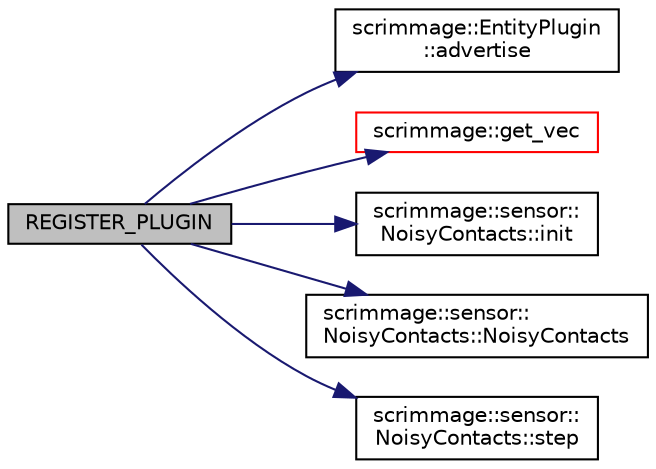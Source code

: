 digraph "REGISTER_PLUGIN"
{
 // LATEX_PDF_SIZE
  edge [fontname="Helvetica",fontsize="10",labelfontname="Helvetica",labelfontsize="10"];
  node [fontname="Helvetica",fontsize="10",shape=record];
  rankdir="LR";
  Node1 [label="REGISTER_PLUGIN",height=0.2,width=0.4,color="black", fillcolor="grey75", style="filled", fontcolor="black",tooltip=" "];
  Node1 -> Node2 [color="midnightblue",fontsize="10",style="solid",fontname="Helvetica"];
  Node2 [label="scrimmage::EntityPlugin\l::advertise",height=0.2,width=0.4,color="black", fillcolor="white", style="filled",URL="$classscrimmage_1_1EntityPlugin.html#aa4237f084247e93ca942aa70708aad03",tooltip=" "];
  Node1 -> Node3 [color="midnightblue",fontsize="10",style="solid",fontname="Helvetica"];
  Node3 [label="scrimmage::get_vec",height=0.2,width=0.4,color="red", fillcolor="white", style="filled",URL="$namespacescrimmage.html#a6417e38f5b224b467550f4fc42a2a1b3",tooltip=" "];
  Node1 -> Node6 [color="midnightblue",fontsize="10",style="solid",fontname="Helvetica"];
  Node6 [label="scrimmage::sensor::\lNoisyContacts::init",height=0.2,width=0.4,color="black", fillcolor="white", style="filled",URL="$classscrimmage_1_1sensor_1_1NoisyContacts.html#a83dcbeef9598e2bd9322c80628eb209f",tooltip=" "];
  Node1 -> Node7 [color="midnightblue",fontsize="10",style="solid",fontname="Helvetica"];
  Node7 [label="scrimmage::sensor::\lNoisyContacts::NoisyContacts",height=0.2,width=0.4,color="black", fillcolor="white", style="filled",URL="$classscrimmage_1_1sensor_1_1NoisyContacts.html#a5413377f1605fc38f2d3d66eb76c2834",tooltip=" "];
  Node1 -> Node8 [color="midnightblue",fontsize="10",style="solid",fontname="Helvetica"];
  Node8 [label="scrimmage::sensor::\lNoisyContacts::step",height=0.2,width=0.4,color="black", fillcolor="white", style="filled",URL="$classscrimmage_1_1sensor_1_1NoisyContacts.html#a79a0baf6e5b881a793e15f0bbc2119bb",tooltip=" "];
}

